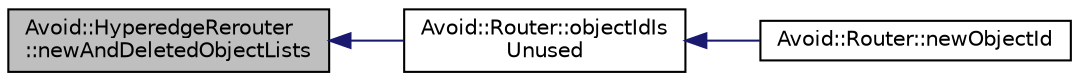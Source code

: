 digraph "Avoid::HyperedgeRerouter::newAndDeletedObjectLists"
{
  edge [fontname="Helvetica",fontsize="10",labelfontname="Helvetica",labelfontsize="10"];
  node [fontname="Helvetica",fontsize="10",shape=record];
  rankdir="LR";
  Node9 [label="Avoid::HyperedgeRerouter\l::newAndDeletedObjectLists",height=0.2,width=0.4,color="black", fillcolor="grey75", style="filled", fontcolor="black"];
  Node9 -> Node10 [dir="back",color="midnightblue",fontsize="10",style="solid",fontname="Helvetica"];
  Node10 [label="Avoid::Router::objectIdIs\lUnused",height=0.2,width=0.4,color="black", fillcolor="white", style="filled",URL="$classAvoid_1_1Router.html#a8f36729c98e13e57d2c56c0d1facf86c",tooltip="Returns whether or not the given ID is already used. "];
  Node10 -> Node11 [dir="back",color="midnightblue",fontsize="10",style="solid",fontname="Helvetica"];
  Node11 [label="Avoid::Router::newObjectId",height=0.2,width=0.4,color="black", fillcolor="white", style="filled",URL="$classAvoid_1_1Router.html#a202c28fcb04f7af2183fe6849b4ce2f3",tooltip="Returns the object ID used for automatically generated objects, such as during hyperedge routing..."];
}
